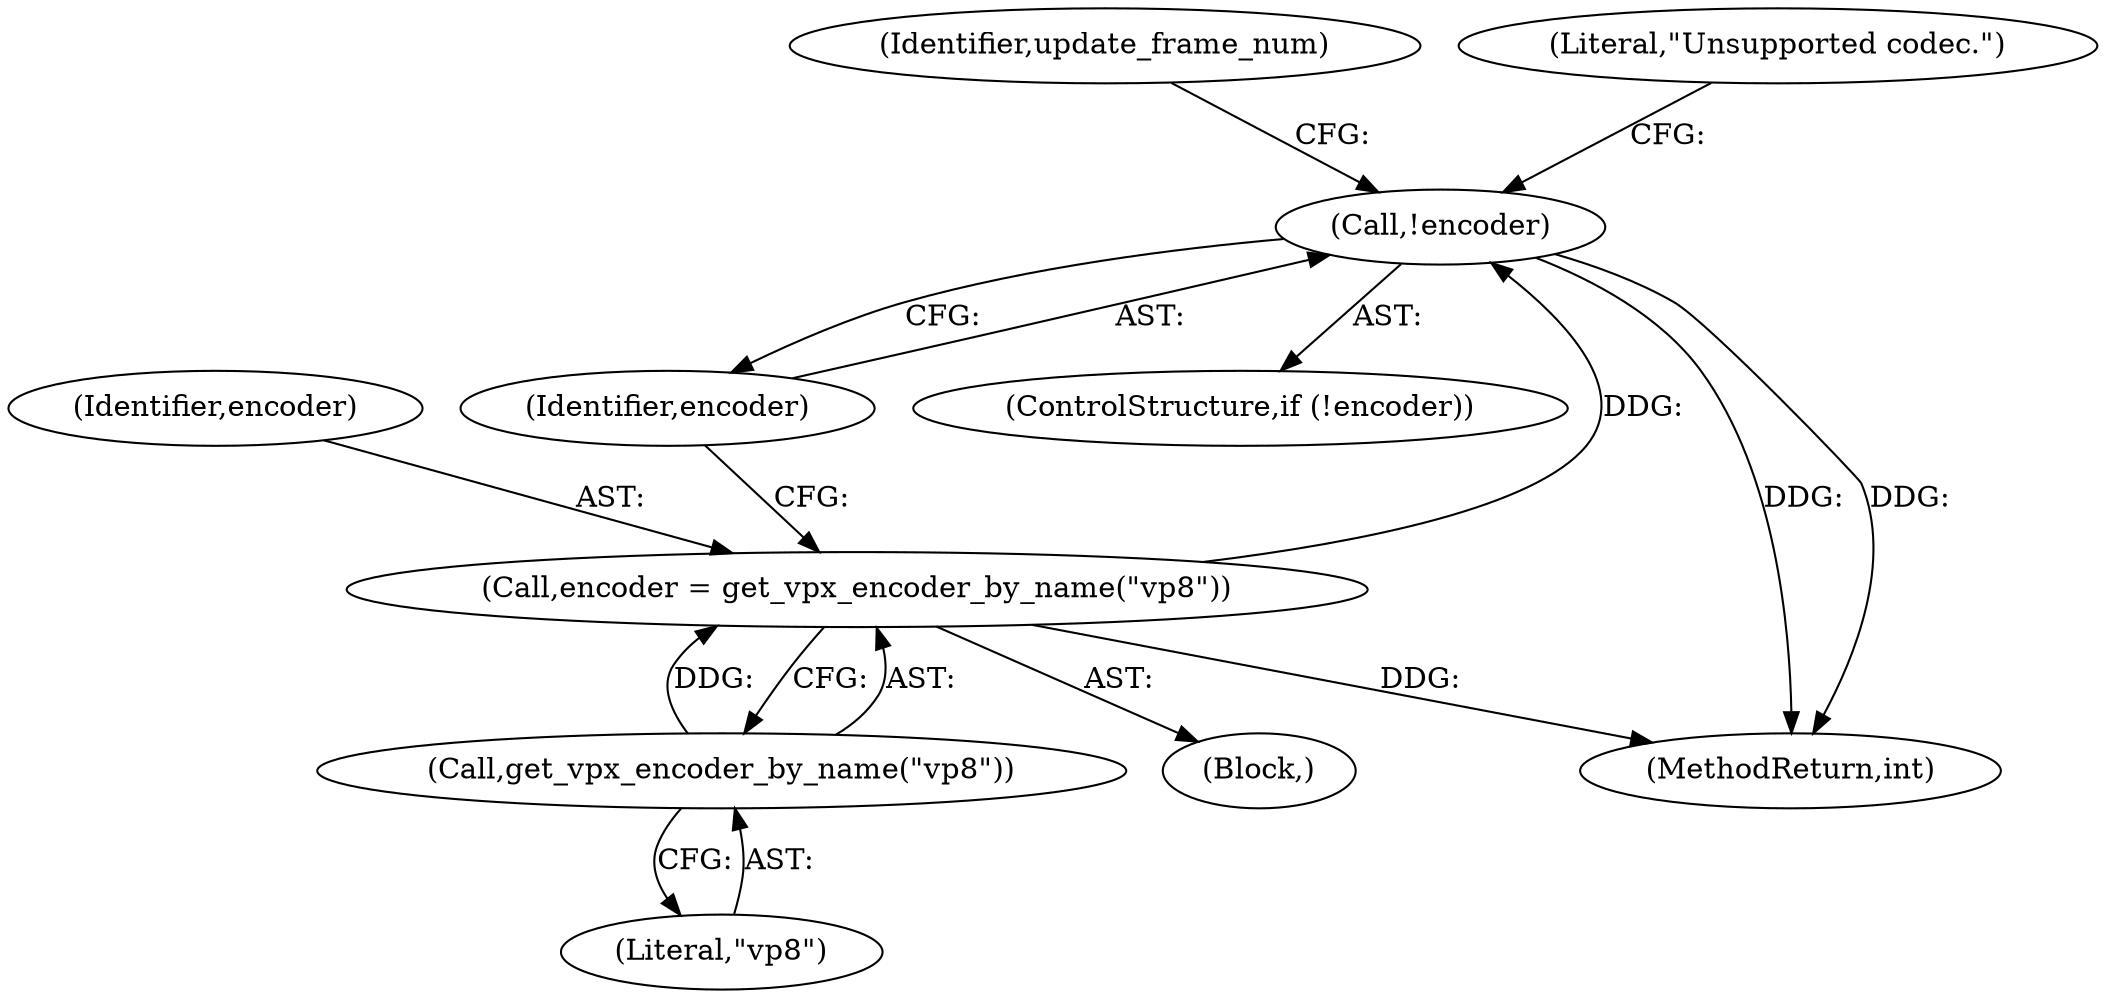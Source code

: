 digraph "0_Android_5a9753fca56f0eeb9f61e342b2fccffc364f9426_23@pointer" {
"1000163" [label="(Call,!encoder)"];
"1000158" [label="(Call,encoder = get_vpx_encoder_by_name(\"vp8\"))"];
"1000160" [label="(Call,get_vpx_encoder_by_name(\"vp8\"))"];
"1000161" [label="(Literal,\"vp8\")"];
"1000164" [label="(Identifier,encoder)"];
"1000162" [label="(ControlStructure,if (!encoder))"];
"1000168" [label="(Identifier,update_frame_num)"];
"1000158" [label="(Call,encoder = get_vpx_encoder_by_name(\"vp8\"))"];
"1000107" [label="(Block,)"];
"1000159" [label="(Identifier,encoder)"];
"1000160" [label="(Call,get_vpx_encoder_by_name(\"vp8\"))"];
"1000166" [label="(Literal,\"Unsupported codec.\")"];
"1000450" [label="(MethodReturn,int)"];
"1000163" [label="(Call,!encoder)"];
"1000163" -> "1000162"  [label="AST: "];
"1000163" -> "1000164"  [label="CFG: "];
"1000164" -> "1000163"  [label="AST: "];
"1000166" -> "1000163"  [label="CFG: "];
"1000168" -> "1000163"  [label="CFG: "];
"1000163" -> "1000450"  [label="DDG: "];
"1000163" -> "1000450"  [label="DDG: "];
"1000158" -> "1000163"  [label="DDG: "];
"1000158" -> "1000107"  [label="AST: "];
"1000158" -> "1000160"  [label="CFG: "];
"1000159" -> "1000158"  [label="AST: "];
"1000160" -> "1000158"  [label="AST: "];
"1000164" -> "1000158"  [label="CFG: "];
"1000158" -> "1000450"  [label="DDG: "];
"1000160" -> "1000158"  [label="DDG: "];
"1000160" -> "1000161"  [label="CFG: "];
"1000161" -> "1000160"  [label="AST: "];
}
